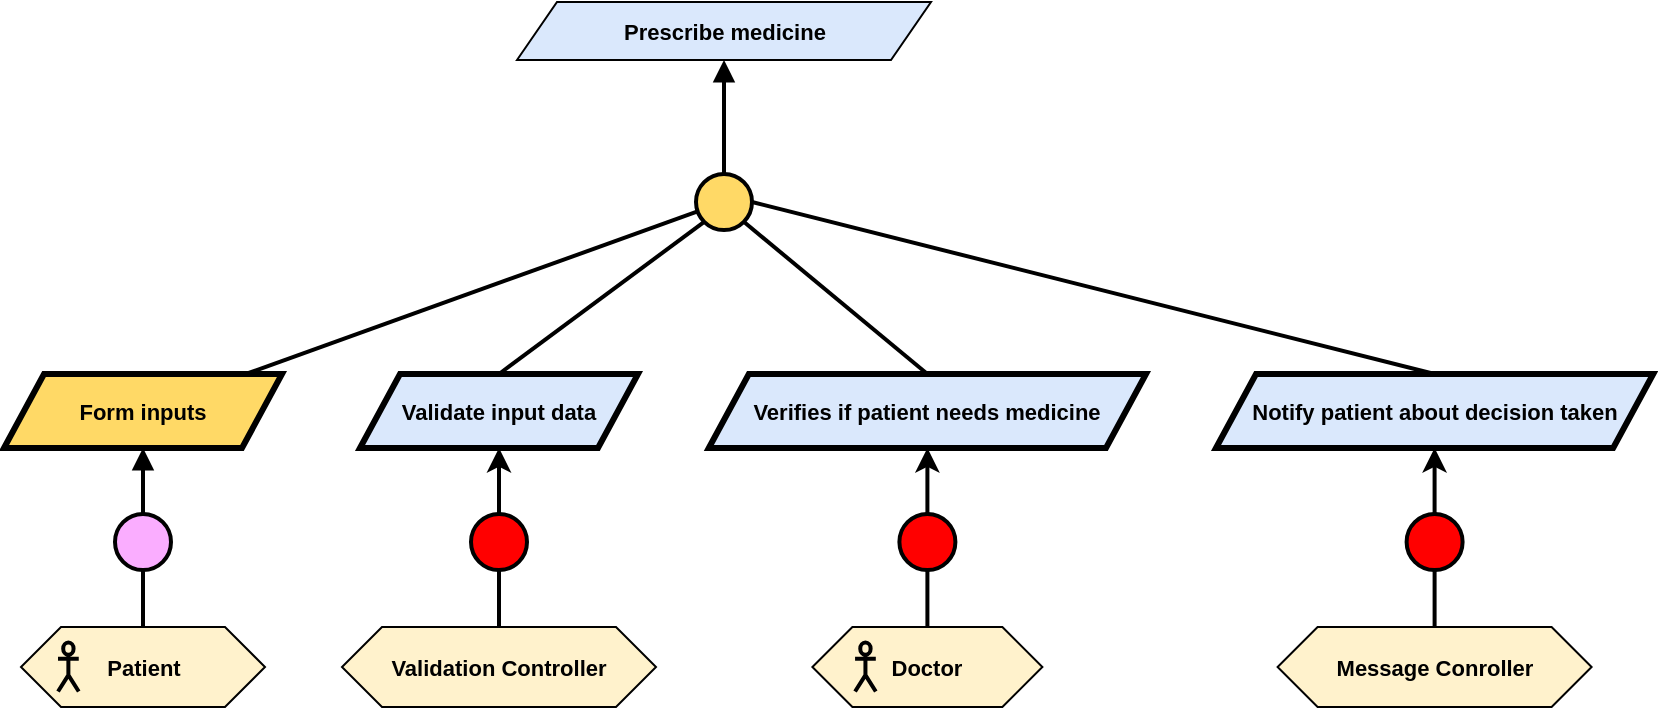 <mxfile version="24.2.5" type="device">
  <diagram name="Page-1" id="mz4_vveC861On1MgIZYT">
    <mxGraphModel dx="2367" dy="580" grid="0" gridSize="10" guides="1" tooltips="1" connect="1" arrows="1" fold="1" page="0" pageScale="1" pageWidth="827" pageHeight="1169" math="0" shadow="0">
      <root>
        <mxCell id="0" />
        <mxCell id="1" parent="0" />
        <mxCell id="NAf_71bBDKMUJ81Nebbl-1" value="&lt;b&gt;Prescribe medicine&lt;/b&gt;" style="shape=parallelogram;perimeter=parallelogramPerimeter;whiteSpace=wrap;html=1;fixedSize=1;fillColor=#dae8fc;strokeColor=#000000;fontFamily=Helvetica;fontSize=11;fontColor=default;labelBackgroundColor=none;" parent="1" vertex="1">
          <mxGeometry x="-740.5" y="399" width="207" height="29" as="geometry" />
        </mxCell>
        <mxCell id="NAf_71bBDKMUJ81Nebbl-4" value="&lt;b&gt;Form inputs&lt;/b&gt;" style="shape=parallelogram;perimeter=parallelogramPerimeter;whiteSpace=wrap;html=1;fixedSize=1;fillColor=#FFD966;strokeColor=#000000;strokeWidth=3;fontFamily=Helvetica;fontSize=11;fontColor=default;labelBackgroundColor=none;" parent="1" vertex="1">
          <mxGeometry x="-997" y="585" width="139" height="37" as="geometry" />
        </mxCell>
        <mxCell id="NAf_71bBDKMUJ81Nebbl-5" value="&lt;b&gt;Patient&lt;/b&gt;" style="shape=hexagon;perimeter=hexagonPerimeter2;whiteSpace=wrap;html=1;fixedSize=1;fillColor=#FFF2CC;fontFamily=Helvetica;fontSize=11;fontColor=default;labelBackgroundColor=none;" parent="1" vertex="1">
          <mxGeometry x="-988.5" y="711.5" width="122" height="40" as="geometry" />
        </mxCell>
        <mxCell id="NAf_71bBDKMUJ81Nebbl-6" value="" style="shape=umlActor;verticalLabelPosition=bottom;verticalAlign=top;html=1;outlineConnect=0;fillColor=none;strokeWidth=2;fontFamily=Helvetica;fontSize=11;fontColor=default;labelBackgroundColor=default;" parent="1" vertex="1">
          <mxGeometry x="-969.997" y="719.25" width="10.373" height="24.5" as="geometry" />
        </mxCell>
        <mxCell id="NAf_71bBDKMUJ81Nebbl-11" value="" style="ellipse;whiteSpace=wrap;html=1;aspect=fixed;fillColor=#FFD966;strokeWidth=2;" parent="1" vertex="1">
          <mxGeometry x="-651" y="485" width="28" height="28" as="geometry" />
        </mxCell>
        <mxCell id="NAf_71bBDKMUJ81Nebbl-12" value="" style="endArrow=block;html=1;rounded=0;endFill=1;strokeWidth=2;" parent="1" source="NAf_71bBDKMUJ81Nebbl-11" target="NAf_71bBDKMUJ81Nebbl-1" edge="1">
          <mxGeometry width="50" height="50" relative="1" as="geometry">
            <mxPoint x="-573.095" y="520.972" as="sourcePoint" />
            <mxPoint x="-609.001" y="392" as="targetPoint" />
          </mxGeometry>
        </mxCell>
        <mxCell id="NAf_71bBDKMUJ81Nebbl-13" value="" style="endArrow=none;html=1;rounded=0;strokeWidth=2;" parent="1" source="NAf_71bBDKMUJ81Nebbl-4" target="NAf_71bBDKMUJ81Nebbl-11" edge="1">
          <mxGeometry width="50" height="50" relative="1" as="geometry">
            <mxPoint x="-574.09" y="583" as="sourcePoint" />
            <mxPoint x="-549.09" y="519" as="targetPoint" />
          </mxGeometry>
        </mxCell>
        <mxCell id="NAf_71bBDKMUJ81Nebbl-14" value="" style="ellipse;whiteSpace=wrap;html=1;aspect=fixed;fillColor=#FAADFF;strokeWidth=2;fontFamily=Helvetica;fontSize=11;fontColor=default;labelBackgroundColor=default;" parent="1" vertex="1">
          <mxGeometry x="-941.5" y="655" width="28" height="28" as="geometry" />
        </mxCell>
        <mxCell id="NAf_71bBDKMUJ81Nebbl-15" value="" style="endArrow=block;html=1;rounded=0;endFill=1;strokeWidth=2;strokeColor=default;align=center;verticalAlign=middle;fontFamily=Helvetica;fontSize=11;fontColor=default;labelBackgroundColor=default;" parent="1" source="NAf_71bBDKMUJ81Nebbl-14" target="NAf_71bBDKMUJ81Nebbl-4" edge="1">
          <mxGeometry width="50" height="50" relative="1" as="geometry">
            <mxPoint x="-747.005" y="557.472" as="sourcePoint" />
            <mxPoint x="-751" y="512.5" as="targetPoint" />
          </mxGeometry>
        </mxCell>
        <mxCell id="NAf_71bBDKMUJ81Nebbl-16" value="" style="endArrow=none;html=1;rounded=0;strokeWidth=2;strokeColor=default;align=center;verticalAlign=middle;fontFamily=Helvetica;fontSize=11;fontColor=default;labelBackgroundColor=default;" parent="1" source="NAf_71bBDKMUJ81Nebbl-5" target="NAf_71bBDKMUJ81Nebbl-14" edge="1">
          <mxGeometry width="50" height="50" relative="1" as="geometry">
            <mxPoint x="-741.5" y="604" as="sourcePoint" />
            <mxPoint x="-716.5" y="540" as="targetPoint" />
          </mxGeometry>
        </mxCell>
        <mxCell id="Y2q3cdXpg3gYS_F4CGY1-1" value="&lt;b&gt;Doctor&lt;/b&gt;" style="shape=hexagon;perimeter=hexagonPerimeter2;whiteSpace=wrap;html=1;fixedSize=1;fillColor=#FFF2CC;fontFamily=Helvetica;fontSize=11;fontColor=default;labelBackgroundColor=none;" vertex="1" parent="1">
          <mxGeometry x="-592.8" y="711.5" width="115" height="40" as="geometry" />
        </mxCell>
        <mxCell id="Y2q3cdXpg3gYS_F4CGY1-2" value="" style="shape=umlActor;verticalLabelPosition=bottom;verticalAlign=top;html=1;outlineConnect=0;fillColor=none;strokeWidth=2;fontFamily=Helvetica;fontSize=11;fontColor=default;labelBackgroundColor=default;" vertex="1" parent="1">
          <mxGeometry x="-571.467" y="719.25" width="10.373" height="24.5" as="geometry" />
        </mxCell>
        <mxCell id="Y2q3cdXpg3gYS_F4CGY1-3" value="" style="ellipse;whiteSpace=wrap;html=1;aspect=fixed;fillColor=#FF0000;strokeWidth=2;fontFamily=Helvetica;fontSize=11;fontColor=default;labelBackgroundColor=default;" vertex="1" parent="1">
          <mxGeometry x="-549.3" y="655" width="28" height="28" as="geometry" />
        </mxCell>
        <mxCell id="Y2q3cdXpg3gYS_F4CGY1-4" value="" style="endArrow=none;html=1;rounded=0;strokeWidth=2;strokeColor=default;align=center;verticalAlign=middle;fontFamily=Helvetica;fontSize=11;fontColor=default;labelBackgroundColor=default;" edge="1" parent="1" source="Y2q3cdXpg3gYS_F4CGY1-1" target="Y2q3cdXpg3gYS_F4CGY1-3">
          <mxGeometry width="50" height="50" relative="1" as="geometry">
            <mxPoint x="-305" y="619.5" as="sourcePoint" />
            <mxPoint x="-280" y="555.5" as="targetPoint" />
          </mxGeometry>
        </mxCell>
        <mxCell id="Y2q3cdXpg3gYS_F4CGY1-5" value="&lt;b&gt;Validation Controller&lt;/b&gt;" style="shape=hexagon;perimeter=hexagonPerimeter2;whiteSpace=wrap;html=1;fixedSize=1;fillColor=#FFF2CC;fontFamily=Helvetica;fontSize=11;fontColor=default;labelBackgroundColor=none;" vertex="1" parent="1">
          <mxGeometry x="-828" y="711.5" width="157" height="40" as="geometry" />
        </mxCell>
        <mxCell id="Y2q3cdXpg3gYS_F4CGY1-6" value="&lt;b&gt;Validate input data&lt;/b&gt;" style="shape=parallelogram;perimeter=parallelogramPerimeter;whiteSpace=wrap;html=1;fixedSize=1;strokeWidth=3;fontFamily=Helvetica;fontSize=11;labelBackgroundColor=none;fillColor=#dae8fc;strokeColor=default;" vertex="1" parent="1">
          <mxGeometry x="-819" y="585" width="139" height="37" as="geometry" />
        </mxCell>
        <mxCell id="Y2q3cdXpg3gYS_F4CGY1-7" value="" style="ellipse;whiteSpace=wrap;html=1;aspect=fixed;fillColor=#FF0000;strokeWidth=2;fontFamily=Helvetica;fontSize=11;fontColor=default;labelBackgroundColor=default;" vertex="1" parent="1">
          <mxGeometry x="-763.5" y="655" width="28" height="28" as="geometry" />
        </mxCell>
        <mxCell id="Y2q3cdXpg3gYS_F4CGY1-9" value="" style="endArrow=classic;html=1;rounded=0;exitX=0.5;exitY=0;exitDx=0;exitDy=0;strokeWidth=2;" edge="1" parent="1" source="Y2q3cdXpg3gYS_F4CGY1-7" target="Y2q3cdXpg3gYS_F4CGY1-6">
          <mxGeometry width="50" height="50" relative="1" as="geometry">
            <mxPoint x="-605" y="699" as="sourcePoint" />
            <mxPoint x="-555" y="649" as="targetPoint" />
          </mxGeometry>
        </mxCell>
        <mxCell id="Y2q3cdXpg3gYS_F4CGY1-10" value="" style="endArrow=none;html=1;rounded=0;exitX=0.5;exitY=0;exitDx=0;exitDy=0;entryX=0;entryY=1;entryDx=0;entryDy=0;strokeWidth=2;" edge="1" parent="1" source="Y2q3cdXpg3gYS_F4CGY1-6" target="NAf_71bBDKMUJ81Nebbl-11">
          <mxGeometry width="50" height="50" relative="1" as="geometry">
            <mxPoint x="-546" y="627" as="sourcePoint" />
            <mxPoint x="-496" y="577" as="targetPoint" />
          </mxGeometry>
        </mxCell>
        <mxCell id="Y2q3cdXpg3gYS_F4CGY1-11" value="&lt;b&gt;Verifies if patient needs medicine&lt;/b&gt;" style="shape=parallelogram;perimeter=parallelogramPerimeter;whiteSpace=wrap;html=1;fixedSize=1;strokeWidth=3;fontFamily=Helvetica;fontSize=11;labelBackgroundColor=none;fillColor=#dae8fc;strokeColor=default;" vertex="1" parent="1">
          <mxGeometry x="-644.59" y="585" width="218.59" height="37" as="geometry" />
        </mxCell>
        <mxCell id="Y2q3cdXpg3gYS_F4CGY1-12" value="" style="endArrow=classic;html=1;rounded=0;exitX=0.5;exitY=0;exitDx=0;exitDy=0;strokeWidth=2;" edge="1" parent="1" source="Y2q3cdXpg3gYS_F4CGY1-3" target="Y2q3cdXpg3gYS_F4CGY1-11">
          <mxGeometry width="50" height="50" relative="1" as="geometry">
            <mxPoint x="-453" y="710" as="sourcePoint" />
            <mxPoint x="-403" y="660" as="targetPoint" />
          </mxGeometry>
        </mxCell>
        <mxCell id="Y2q3cdXpg3gYS_F4CGY1-13" value="" style="endArrow=none;html=1;rounded=0;exitX=0.5;exitY=0;exitDx=0;exitDy=0;entryX=1;entryY=1;entryDx=0;entryDy=0;strokeWidth=2;" edge="1" parent="1" source="Y2q3cdXpg3gYS_F4CGY1-11" target="NAf_71bBDKMUJ81Nebbl-11">
          <mxGeometry width="50" height="50" relative="1" as="geometry">
            <mxPoint x="-391" y="561" as="sourcePoint" />
            <mxPoint x="-341" y="511" as="targetPoint" />
          </mxGeometry>
        </mxCell>
        <mxCell id="Y2q3cdXpg3gYS_F4CGY1-14" value="&lt;b&gt;Notify patient about decision taken&lt;/b&gt;" style="shape=parallelogram;perimeter=parallelogramPerimeter;whiteSpace=wrap;html=1;fixedSize=1;strokeWidth=3;fontFamily=Helvetica;fontSize=11;labelBackgroundColor=none;fillColor=#dae8fc;strokeColor=default;" vertex="1" parent="1">
          <mxGeometry x="-391" y="585" width="218.59" height="37" as="geometry" />
        </mxCell>
        <mxCell id="Y2q3cdXpg3gYS_F4CGY1-15" value="&lt;b&gt;Message Conroller&lt;/b&gt;" style="shape=hexagon;perimeter=hexagonPerimeter2;whiteSpace=wrap;html=1;fixedSize=1;fillColor=#FFF2CC;fontFamily=Helvetica;fontSize=11;fontColor=default;labelBackgroundColor=none;" vertex="1" parent="1">
          <mxGeometry x="-360.2" y="711.5" width="157" height="40" as="geometry" />
        </mxCell>
        <mxCell id="Y2q3cdXpg3gYS_F4CGY1-16" value="" style="ellipse;whiteSpace=wrap;html=1;aspect=fixed;fillColor=#FF0000;strokeWidth=2;fontFamily=Helvetica;fontSize=11;fontColor=default;labelBackgroundColor=default;" vertex="1" parent="1">
          <mxGeometry x="-295.7" y="655" width="28" height="28" as="geometry" />
        </mxCell>
        <mxCell id="Y2q3cdXpg3gYS_F4CGY1-17" value="" style="endArrow=none;html=1;rounded=0;exitX=0.5;exitY=0;exitDx=0;exitDy=0;entryX=0.5;entryY=1;entryDx=0;entryDy=0;strokeWidth=2;" edge="1" parent="1" source="Y2q3cdXpg3gYS_F4CGY1-15" target="Y2q3cdXpg3gYS_F4CGY1-16">
          <mxGeometry width="50" height="50" relative="1" as="geometry">
            <mxPoint x="-251" y="741" as="sourcePoint" />
            <mxPoint x="-327" y="699" as="targetPoint" />
          </mxGeometry>
        </mxCell>
        <mxCell id="Y2q3cdXpg3gYS_F4CGY1-18" value="" style="endArrow=classic;html=1;rounded=0;exitX=0.5;exitY=0;exitDx=0;exitDy=0;entryX=0.5;entryY=1;entryDx=0;entryDy=0;strokeWidth=2;" edge="1" parent="1" source="Y2q3cdXpg3gYS_F4CGY1-16" target="Y2q3cdXpg3gYS_F4CGY1-14">
          <mxGeometry width="50" height="50" relative="1" as="geometry">
            <mxPoint x="-173" y="711" as="sourcePoint" />
            <mxPoint x="-123" y="661" as="targetPoint" />
          </mxGeometry>
        </mxCell>
        <mxCell id="Y2q3cdXpg3gYS_F4CGY1-19" value="" style="endArrow=none;html=1;rounded=0;exitX=1;exitY=0.5;exitDx=0;exitDy=0;entryX=0.5;entryY=0;entryDx=0;entryDy=0;strokeWidth=2;" edge="1" parent="1" source="NAf_71bBDKMUJ81Nebbl-11" target="Y2q3cdXpg3gYS_F4CGY1-14">
          <mxGeometry width="50" height="50" relative="1" as="geometry">
            <mxPoint x="-400" y="553" as="sourcePoint" />
            <mxPoint x="-350" y="503" as="targetPoint" />
          </mxGeometry>
        </mxCell>
        <mxCell id="Y2q3cdXpg3gYS_F4CGY1-23" value="" style="endArrow=none;html=1;rounded=0;strokeWidth=2;strokeColor=default;align=center;verticalAlign=middle;fontFamily=Helvetica;fontSize=11;fontColor=default;labelBackgroundColor=default;entryX=0.5;entryY=1;entryDx=0;entryDy=0;exitX=0.5;exitY=0;exitDx=0;exitDy=0;" edge="1" parent="1" source="Y2q3cdXpg3gYS_F4CGY1-5" target="Y2q3cdXpg3gYS_F4CGY1-7">
          <mxGeometry width="50" height="50" relative="1" as="geometry">
            <mxPoint x="-525" y="722" as="sourcePoint" />
            <mxPoint x="-525" y="693" as="targetPoint" />
            <Array as="points" />
          </mxGeometry>
        </mxCell>
      </root>
    </mxGraphModel>
  </diagram>
</mxfile>

